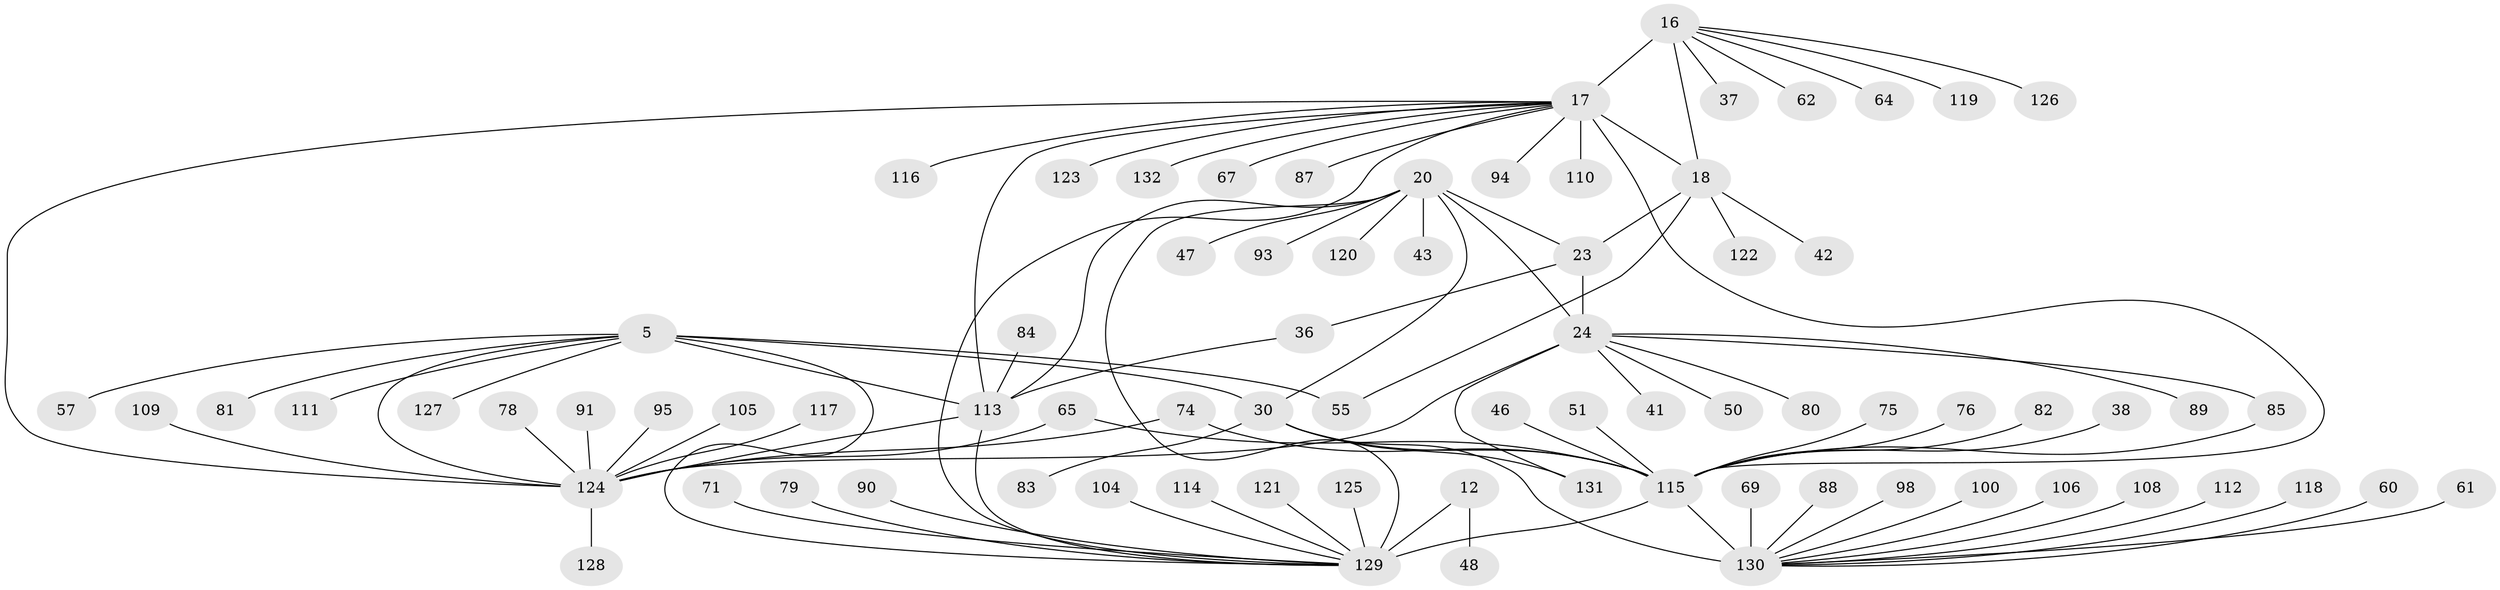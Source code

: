 // original degree distribution, {7: 0.03787878787878788, 8: 0.015151515151515152, 10: 0.030303030303030304, 13: 0.022727272727272728, 11: 0.022727272727272728, 9: 0.045454545454545456, 6: 0.030303030303030304, 5: 0.015151515151515152, 12: 0.007575757575757576, 2: 0.14393939393939395, 1: 0.5606060606060606, 3: 0.06818181818181818}
// Generated by graph-tools (version 1.1) at 2025/59/03/04/25 21:59:05]
// undirected, 79 vertices, 97 edges
graph export_dot {
graph [start="1"]
  node [color=gray90,style=filled];
  5 [super="+3"];
  12 [super="+11"];
  16 [super="+14"];
  17 [super="+15"];
  18 [super="+13"];
  20 [super="+19"];
  23 [super="+22"];
  24 [super="+21"];
  30 [super="+25"];
  36 [super="+32"];
  37;
  38;
  41;
  42;
  43;
  46;
  47 [super="+39"];
  48;
  50;
  51;
  55 [super="+34"];
  57;
  60;
  61;
  62;
  64;
  65;
  67;
  69;
  71;
  74;
  75;
  76;
  78;
  79;
  80;
  81;
  82;
  83 [super="+31"];
  84;
  85;
  87;
  88 [super="+70"];
  89;
  90 [super="+86"];
  91;
  93 [super="+73"];
  94;
  95;
  98;
  100;
  104;
  105;
  106;
  108;
  109;
  110 [super="+72"];
  111;
  112;
  113 [super="+103+97+2"];
  114;
  115 [super="+102+28"];
  116 [super="+96"];
  117;
  118;
  119;
  120;
  121 [super="+77"];
  122;
  123;
  124 [super="+63+6+49+52+54"];
  125;
  126;
  127;
  128;
  129 [super="+33+53+107+10+59+45+56"];
  130 [super="+29"];
  131 [super="+68"];
  132 [super="+99"];
  5 -- 57;
  5 -- 111;
  5 -- 127;
  5 -- 81;
  5 -- 30;
  5 -- 55;
  5 -- 113 [weight=5];
  5 -- 124 [weight=4];
  5 -- 129;
  12 -- 48;
  12 -- 129 [weight=8];
  16 -- 17 [weight=4];
  16 -- 18 [weight=4];
  16 -- 62;
  16 -- 64;
  16 -- 119;
  16 -- 126;
  16 -- 37;
  17 -- 18 [weight=4];
  17 -- 67;
  17 -- 87;
  17 -- 123;
  17 -- 94;
  17 -- 124;
  17 -- 115 [weight=2];
  17 -- 113 [weight=2];
  17 -- 110;
  17 -- 116;
  17 -- 132;
  17 -- 129;
  18 -- 42;
  18 -- 122;
  18 -- 23;
  18 -- 55;
  20 -- 23 [weight=4];
  20 -- 24 [weight=4];
  20 -- 30;
  20 -- 120;
  20 -- 43;
  20 -- 113;
  20 -- 47;
  20 -- 93;
  20 -- 129;
  23 -- 24 [weight=4];
  23 -- 36;
  24 -- 41;
  24 -- 80;
  24 -- 85;
  24 -- 50;
  24 -- 89;
  24 -- 124 [weight=2];
  24 -- 131;
  30 -- 83;
  30 -- 131;
  30 -- 115 [weight=4];
  30 -- 130 [weight=4];
  36 -- 113;
  38 -- 115;
  46 -- 115;
  51 -- 115;
  60 -- 130;
  61 -- 130;
  65 -- 115;
  65 -- 124;
  69 -- 130;
  71 -- 129;
  74 -- 115;
  74 -- 124;
  75 -- 115;
  76 -- 115;
  78 -- 124;
  79 -- 129;
  82 -- 115;
  84 -- 113;
  85 -- 115;
  88 -- 130;
  90 -- 129;
  91 -- 124;
  95 -- 124;
  98 -- 130;
  100 -- 130;
  104 -- 129;
  105 -- 124;
  106 -- 130;
  108 -- 130;
  109 -- 124;
  112 -- 130;
  113 -- 124 [weight=4];
  113 -- 129;
  114 -- 129;
  115 -- 129;
  115 -- 130 [weight=5];
  117 -- 124;
  118 -- 130;
  121 -- 129;
  124 -- 128;
  125 -- 129;
}
